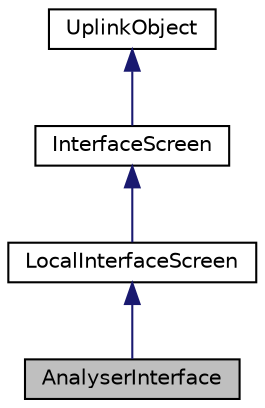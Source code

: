 digraph "AnalyserInterface"
{
 // LATEX_PDF_SIZE
  edge [fontname="Helvetica",fontsize="10",labelfontname="Helvetica",labelfontsize="10"];
  node [fontname="Helvetica",fontsize="10",shape=record];
  Node1 [label="AnalyserInterface",height=0.2,width=0.4,color="black", fillcolor="grey75", style="filled", fontcolor="black",tooltip="Screen that shows remote host security systems."];
  Node2 -> Node1 [dir="back",color="midnightblue",fontsize="10",style="solid"];
  Node2 [label="LocalInterfaceScreen",height=0.2,width=0.4,color="black", fillcolor="white", style="filled",URL="$classLocalInterfaceScreen.html",tooltip="Screen that provides basic functionality of other screens."];
  Node3 -> Node2 [dir="back",color="midnightblue",fontsize="10",style="solid"];
  Node3 [label="InterfaceScreen",height=0.2,width=0.4,color="black", fillcolor="white", style="filled",URL="$classInterfaceScreen.html",tooltip="InterfaceScreen Class Object."];
  Node4 -> Node3 [dir="back",color="midnightblue",fontsize="10",style="solid"];
  Node4 [label="UplinkObject",height=0.2,width=0.4,color="black", fillcolor="white", style="filled",URL="$classUplinkObject.html",tooltip="UplinkObject base class."];
}
